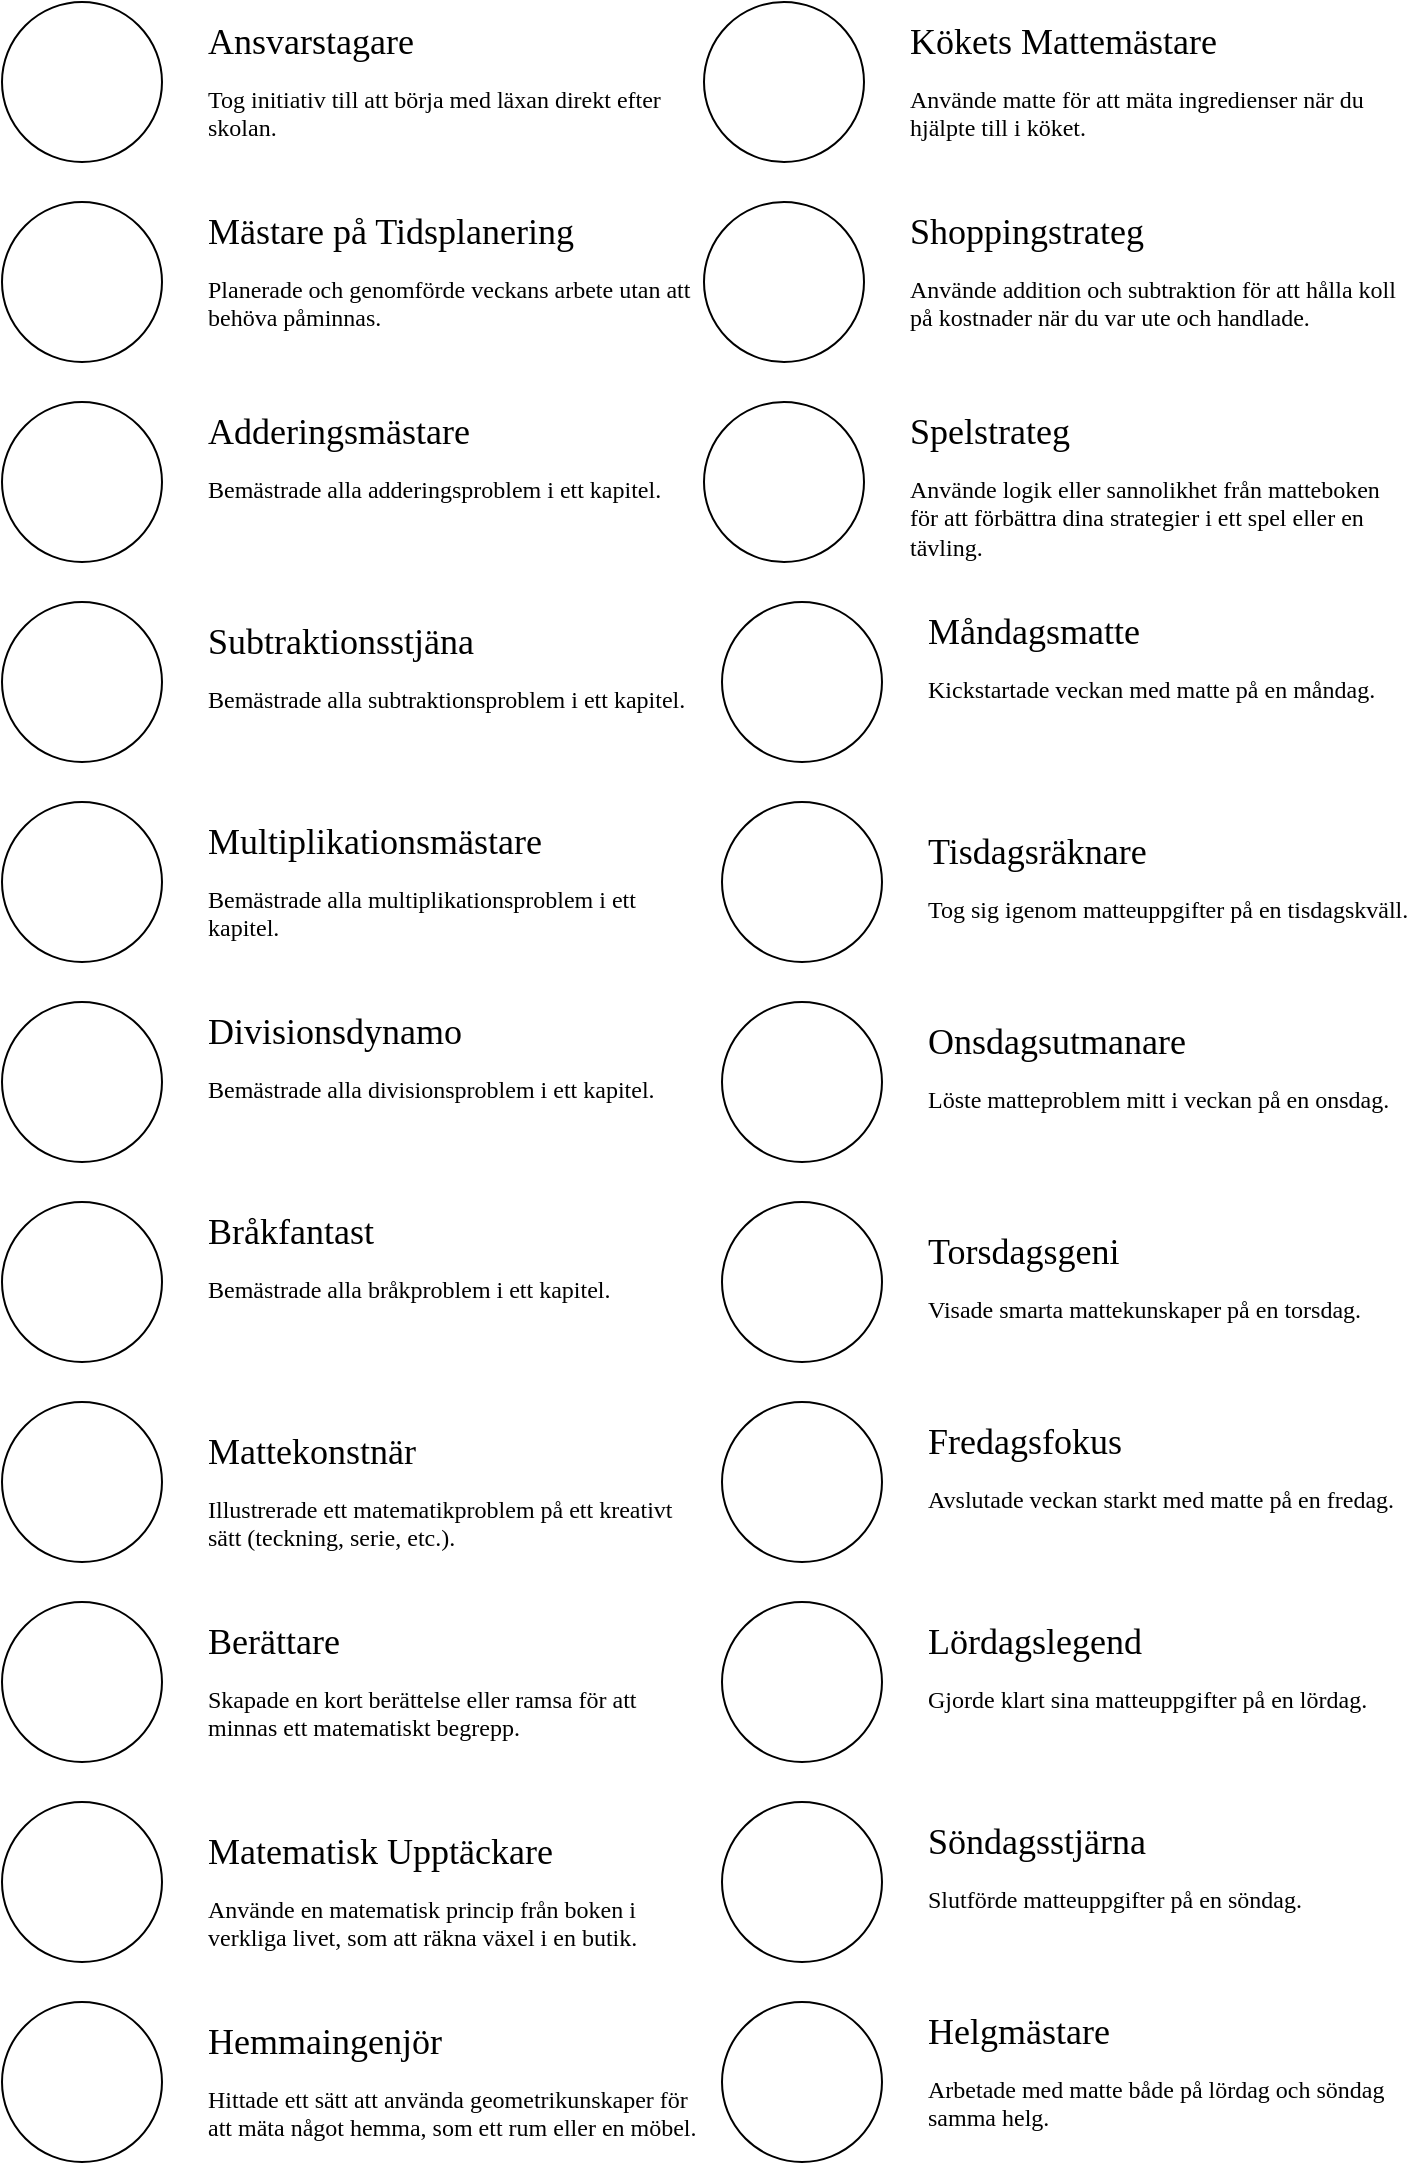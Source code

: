 <mxfile version="24.7.8">
  <diagram name="Page-1" id="vUajI5pDDpHhyEbEt2M-">
    <mxGraphModel dx="2440" dy="1221" grid="1" gridSize="10" guides="1" tooltips="1" connect="1" arrows="1" fold="1" page="1" pageScale="1" pageWidth="827" pageHeight="1169" math="0" shadow="0">
      <root>
        <mxCell id="0" />
        <mxCell id="1" parent="0" />
        <mxCell id="l0hJV1KPmtoJcpVpHHSA-17" value="" style="ellipse;whiteSpace=wrap;html=1;aspect=fixed;" parent="1" vertex="1">
          <mxGeometry x="391" y="40" width="80" height="80" as="geometry" />
        </mxCell>
        <mxCell id="l0hJV1KPmtoJcpVpHHSA-18" value="Kökets Mattemästare" style="text;html=1;align=left;verticalAlign=middle;whiteSpace=wrap;rounded=0;fontFamily=Comic Sans MS;fontSize=18;" parent="1" vertex="1">
          <mxGeometry x="492" y="45" width="230" height="30" as="geometry" />
        </mxCell>
        <mxCell id="l0hJV1KPmtoJcpVpHHSA-19" value="Använde matte för att mäta ingredienser när du hjälpte till i köket." style="text;whiteSpace=wrap;html=1;fontFamily=Comic Sans MS;" parent="1" vertex="1">
          <mxGeometry x="492" y="75" width="250" height="40" as="geometry" />
        </mxCell>
        <mxCell id="l0hJV1KPmtoJcpVpHHSA-20" value="" style="ellipse;whiteSpace=wrap;html=1;aspect=fixed;" parent="1" vertex="1">
          <mxGeometry x="391" y="140" width="80" height="80" as="geometry" />
        </mxCell>
        <mxCell id="l0hJV1KPmtoJcpVpHHSA-21" value="Shoppingstrateg" style="text;html=1;align=left;verticalAlign=middle;whiteSpace=wrap;rounded=0;fontFamily=Comic Sans MS;fontSize=18;" parent="1" vertex="1">
          <mxGeometry x="492" y="140" width="230" height="30" as="geometry" />
        </mxCell>
        <mxCell id="l0hJV1KPmtoJcpVpHHSA-22" value="Använde addition och subtraktion för att hålla koll på kostnader när du var ute och handlade." style="text;whiteSpace=wrap;html=1;fontFamily=Comic Sans MS;" parent="1" vertex="1">
          <mxGeometry x="492" y="170" width="250" height="40" as="geometry" />
        </mxCell>
        <mxCell id="l0hJV1KPmtoJcpVpHHSA-23" value="" style="ellipse;whiteSpace=wrap;html=1;aspect=fixed;" parent="1" vertex="1">
          <mxGeometry x="391" y="240" width="80" height="80" as="geometry" />
        </mxCell>
        <mxCell id="l0hJV1KPmtoJcpVpHHSA-24" value="Spelstrateg" style="text;html=1;align=left;verticalAlign=middle;whiteSpace=wrap;rounded=0;fontFamily=Comic Sans MS;fontSize=18;" parent="1" vertex="1">
          <mxGeometry x="492" y="240" width="230" height="30" as="geometry" />
        </mxCell>
        <mxCell id="l0hJV1KPmtoJcpVpHHSA-25" value="Använde logik eller sannolikhet från matteboken för att förbättra dina strategier i ett spel eller en tävling." style="text;whiteSpace=wrap;html=1;fontFamily=Comic Sans MS;" parent="1" vertex="1">
          <mxGeometry x="492" y="270" width="250" height="40" as="geometry" />
        </mxCell>
        <mxCell id="l0hJV1KPmtoJcpVpHHSA-26" value="" style="ellipse;whiteSpace=wrap;html=1;aspect=fixed;" parent="1" vertex="1">
          <mxGeometry x="400" y="840" width="80" height="80" as="geometry" />
        </mxCell>
        <mxCell id="l0hJV1KPmtoJcpVpHHSA-27" value="Lördagslegend" style="text;html=1;align=left;verticalAlign=middle;whiteSpace=wrap;rounded=0;fontFamily=Comic Sans MS;fontSize=18;" parent="1" vertex="1">
          <mxGeometry x="501" y="845" width="230" height="30" as="geometry" />
        </mxCell>
        <mxCell id="l0hJV1KPmtoJcpVpHHSA-28" value="Gjorde klart sina matteuppgifter på en lördag." style="text;whiteSpace=wrap;html=1;fontFamily=Comic Sans MS;" parent="1" vertex="1">
          <mxGeometry x="501" y="875" width="250" height="40" as="geometry" />
        </mxCell>
        <mxCell id="l0hJV1KPmtoJcpVpHHSA-29" value="" style="ellipse;whiteSpace=wrap;html=1;aspect=fixed;" parent="1" vertex="1">
          <mxGeometry x="400" y="940" width="80" height="80" as="geometry" />
        </mxCell>
        <mxCell id="l0hJV1KPmtoJcpVpHHSA-30" value="Söndagsstjärna" style="text;html=1;align=left;verticalAlign=middle;whiteSpace=wrap;rounded=0;fontFamily=Comic Sans MS;fontSize=18;" parent="1" vertex="1">
          <mxGeometry x="501" y="945" width="230" height="30" as="geometry" />
        </mxCell>
        <mxCell id="l0hJV1KPmtoJcpVpHHSA-31" value="Slutförde matteuppgifter på en söndag." style="text;whiteSpace=wrap;html=1;fontFamily=Comic Sans MS;" parent="1" vertex="1">
          <mxGeometry x="501" y="975" width="250" height="40" as="geometry" />
        </mxCell>
        <mxCell id="l0hJV1KPmtoJcpVpHHSA-50" value="" style="ellipse;whiteSpace=wrap;html=1;aspect=fixed;" parent="1" vertex="1">
          <mxGeometry x="400" y="1040" width="80" height="80" as="geometry" />
        </mxCell>
        <mxCell id="l0hJV1KPmtoJcpVpHHSA-51" value="Helgmästare" style="text;html=1;align=left;verticalAlign=middle;whiteSpace=wrap;rounded=0;fontFamily=Comic Sans MS;fontSize=18;" parent="1" vertex="1">
          <mxGeometry x="501" y="1040" width="230" height="30" as="geometry" />
        </mxCell>
        <mxCell id="l0hJV1KPmtoJcpVpHHSA-52" value="Arbetade med matte både på lördag och söndag samma helg." style="text;whiteSpace=wrap;html=1;fontFamily=Comic Sans MS;" parent="1" vertex="1">
          <mxGeometry x="501" y="1070" width="250" height="40" as="geometry" />
        </mxCell>
        <mxCell id="l0hJV1KPmtoJcpVpHHSA-53" value="" style="ellipse;whiteSpace=wrap;html=1;aspect=fixed;" parent="1" vertex="1">
          <mxGeometry x="400" y="340" width="80" height="80" as="geometry" />
        </mxCell>
        <mxCell id="l0hJV1KPmtoJcpVpHHSA-54" value="Måndagsmatte" style="text;html=1;align=left;verticalAlign=middle;whiteSpace=wrap;rounded=0;fontFamily=Comic Sans MS;fontSize=18;" parent="1" vertex="1">
          <mxGeometry x="501" y="340" width="230" height="30" as="geometry" />
        </mxCell>
        <mxCell id="l0hJV1KPmtoJcpVpHHSA-55" value="Kickstartade veckan med matte på en måndag." style="text;whiteSpace=wrap;html=1;fontFamily=Comic Sans MS;" parent="1" vertex="1">
          <mxGeometry x="501" y="370" width="250" height="40" as="geometry" />
        </mxCell>
        <mxCell id="l0hJV1KPmtoJcpVpHHSA-56" value="" style="ellipse;whiteSpace=wrap;html=1;aspect=fixed;" parent="1" vertex="1">
          <mxGeometry x="400" y="440" width="80" height="80" as="geometry" />
        </mxCell>
        <mxCell id="l0hJV1KPmtoJcpVpHHSA-57" value="Tisdagsräknare" style="text;html=1;align=left;verticalAlign=middle;whiteSpace=wrap;rounded=0;fontFamily=Comic Sans MS;fontSize=18;" parent="1" vertex="1">
          <mxGeometry x="501" y="450" width="230" height="30" as="geometry" />
        </mxCell>
        <mxCell id="l0hJV1KPmtoJcpVpHHSA-58" value="Tog sig igenom matteuppgifter på en tisdagskväll." style="text;whiteSpace=wrap;html=1;fontFamily=Comic Sans MS;" parent="1" vertex="1">
          <mxGeometry x="501" y="480" width="250" height="40" as="geometry" />
        </mxCell>
        <mxCell id="l0hJV1KPmtoJcpVpHHSA-59" value="" style="ellipse;whiteSpace=wrap;html=1;aspect=fixed;" parent="1" vertex="1">
          <mxGeometry x="400" y="540" width="80" height="80" as="geometry" />
        </mxCell>
        <mxCell id="l0hJV1KPmtoJcpVpHHSA-60" value="Onsdagsutmanare" style="text;html=1;align=left;verticalAlign=middle;whiteSpace=wrap;rounded=0;fontFamily=Comic Sans MS;fontSize=18;" parent="1" vertex="1">
          <mxGeometry x="501" y="545" width="230" height="30" as="geometry" />
        </mxCell>
        <mxCell id="l0hJV1KPmtoJcpVpHHSA-61" value="Löste matteproblem mitt i veckan på en onsdag." style="text;whiteSpace=wrap;html=1;fontFamily=Comic Sans MS;" parent="1" vertex="1">
          <mxGeometry x="501" y="575" width="250" height="40" as="geometry" />
        </mxCell>
        <mxCell id="l0hJV1KPmtoJcpVpHHSA-66" value="" style="ellipse;whiteSpace=wrap;html=1;aspect=fixed;" parent="1" vertex="1">
          <mxGeometry x="400" y="640" width="80" height="80" as="geometry" />
        </mxCell>
        <mxCell id="l0hJV1KPmtoJcpVpHHSA-67" value="Torsdagsgeni" style="text;html=1;align=left;verticalAlign=middle;whiteSpace=wrap;rounded=0;fontFamily=Comic Sans MS;fontSize=18;" parent="1" vertex="1">
          <mxGeometry x="501" y="650" width="230" height="30" as="geometry" />
        </mxCell>
        <mxCell id="l0hJV1KPmtoJcpVpHHSA-68" value="Visade smarta mattekunskaper på en torsdag." style="text;whiteSpace=wrap;html=1;fontFamily=Comic Sans MS;" parent="1" vertex="1">
          <mxGeometry x="501" y="680" width="250" height="40" as="geometry" />
        </mxCell>
        <mxCell id="l0hJV1KPmtoJcpVpHHSA-69" value="" style="ellipse;whiteSpace=wrap;html=1;aspect=fixed;" parent="1" vertex="1">
          <mxGeometry x="400" y="740" width="80" height="80" as="geometry" />
        </mxCell>
        <mxCell id="l0hJV1KPmtoJcpVpHHSA-70" value="Fredagsfokus" style="text;html=1;align=left;verticalAlign=middle;whiteSpace=wrap;rounded=0;fontFamily=Comic Sans MS;fontSize=18;" parent="1" vertex="1">
          <mxGeometry x="501" y="745" width="230" height="30" as="geometry" />
        </mxCell>
        <mxCell id="l0hJV1KPmtoJcpVpHHSA-71" value="Avslutade veckan starkt med matte på en fredag." style="text;whiteSpace=wrap;html=1;fontFamily=Comic Sans MS;" parent="1" vertex="1">
          <mxGeometry x="501" y="775" width="250" height="40" as="geometry" />
        </mxCell>
        <mxCell id="z0C9eydMuJV_6HZoIffj-1" value="" style="ellipse;whiteSpace=wrap;html=1;aspect=fixed;" vertex="1" parent="1">
          <mxGeometry x="40" y="40" width="80" height="80" as="geometry" />
        </mxCell>
        <mxCell id="z0C9eydMuJV_6HZoIffj-2" value="Ansvarstagare" style="text;html=1;align=left;verticalAlign=middle;whiteSpace=wrap;rounded=0;fontFamily=Comic Sans MS;fontSize=18;" vertex="1" parent="1">
          <mxGeometry x="141" y="45" width="230" height="30" as="geometry" />
        </mxCell>
        <mxCell id="z0C9eydMuJV_6HZoIffj-3" value="Tog initiativ till att börja med läxan direkt efter skolan." style="text;whiteSpace=wrap;html=1;fontFamily=Comic Sans MS;" vertex="1" parent="1">
          <mxGeometry x="141" y="75" width="250" height="40" as="geometry" />
        </mxCell>
        <mxCell id="z0C9eydMuJV_6HZoIffj-4" value="" style="ellipse;whiteSpace=wrap;html=1;aspect=fixed;" vertex="1" parent="1">
          <mxGeometry x="40" y="140" width="80" height="80" as="geometry" />
        </mxCell>
        <mxCell id="z0C9eydMuJV_6HZoIffj-5" value="Mästare på Tidsplanering" style="text;html=1;align=left;verticalAlign=middle;whiteSpace=wrap;rounded=0;fontFamily=Comic Sans MS;fontSize=18;" vertex="1" parent="1">
          <mxGeometry x="141" y="140" width="230" height="30" as="geometry" />
        </mxCell>
        <mxCell id="z0C9eydMuJV_6HZoIffj-6" value="Planerade och genomförde veckans arbete utan att behöva påminnas." style="text;whiteSpace=wrap;html=1;fontFamily=Comic Sans MS;" vertex="1" parent="1">
          <mxGeometry x="141" y="170" width="250" height="40" as="geometry" />
        </mxCell>
        <mxCell id="z0C9eydMuJV_6HZoIffj-7" value="" style="ellipse;whiteSpace=wrap;html=1;aspect=fixed;" vertex="1" parent="1">
          <mxGeometry x="40" y="240" width="80" height="80" as="geometry" />
        </mxCell>
        <mxCell id="z0C9eydMuJV_6HZoIffj-8" value="Adderingsmästare" style="text;html=1;align=left;verticalAlign=middle;whiteSpace=wrap;rounded=0;fontFamily=Comic Sans MS;fontSize=18;" vertex="1" parent="1">
          <mxGeometry x="141" y="240" width="230" height="30" as="geometry" />
        </mxCell>
        <mxCell id="z0C9eydMuJV_6HZoIffj-9" value="Bemästrade alla adderingsproblem i ett kapitel." style="text;whiteSpace=wrap;html=1;fontFamily=Comic Sans MS;" vertex="1" parent="1">
          <mxGeometry x="141" y="270" width="250" height="40" as="geometry" />
        </mxCell>
        <mxCell id="z0C9eydMuJV_6HZoIffj-10" value="" style="ellipse;whiteSpace=wrap;html=1;aspect=fixed;" vertex="1" parent="1">
          <mxGeometry x="40" y="340" width="80" height="80" as="geometry" />
        </mxCell>
        <mxCell id="z0C9eydMuJV_6HZoIffj-11" value="Subtraktionsstjäna" style="text;html=1;align=left;verticalAlign=middle;whiteSpace=wrap;rounded=0;fontFamily=Comic Sans MS;fontSize=18;" vertex="1" parent="1">
          <mxGeometry x="141" y="345" width="230" height="30" as="geometry" />
        </mxCell>
        <mxCell id="z0C9eydMuJV_6HZoIffj-12" value="Bemästrade alla subtraktionsproblem i ett kapitel." style="text;whiteSpace=wrap;html=1;fontFamily=Comic Sans MS;" vertex="1" parent="1">
          <mxGeometry x="141" y="375" width="250" height="40" as="geometry" />
        </mxCell>
        <mxCell id="z0C9eydMuJV_6HZoIffj-13" value="" style="ellipse;whiteSpace=wrap;html=1;aspect=fixed;" vertex="1" parent="1">
          <mxGeometry x="40" y="440" width="80" height="80" as="geometry" />
        </mxCell>
        <mxCell id="z0C9eydMuJV_6HZoIffj-14" value="Multiplikationsmästare" style="text;html=1;align=left;verticalAlign=middle;whiteSpace=wrap;rounded=0;fontFamily=Comic Sans MS;fontSize=18;" vertex="1" parent="1">
          <mxGeometry x="141" y="445" width="230" height="30" as="geometry" />
        </mxCell>
        <mxCell id="z0C9eydMuJV_6HZoIffj-15" value="Bemästrade alla multiplikationsproblem i ett kapitel." style="text;whiteSpace=wrap;html=1;fontFamily=Comic Sans MS;" vertex="1" parent="1">
          <mxGeometry x="141" y="475" width="250" height="40" as="geometry" />
        </mxCell>
        <mxCell id="z0C9eydMuJV_6HZoIffj-16" value="" style="ellipse;whiteSpace=wrap;html=1;aspect=fixed;" vertex="1" parent="1">
          <mxGeometry x="40" y="540" width="80" height="80" as="geometry" />
        </mxCell>
        <mxCell id="z0C9eydMuJV_6HZoIffj-17" value="Divisionsdynamo" style="text;html=1;align=left;verticalAlign=middle;whiteSpace=wrap;rounded=0;fontFamily=Comic Sans MS;fontSize=18;" vertex="1" parent="1">
          <mxGeometry x="141" y="540" width="230" height="30" as="geometry" />
        </mxCell>
        <mxCell id="z0C9eydMuJV_6HZoIffj-18" value="Bemästrade alla divisionsproblem i ett kapitel." style="text;whiteSpace=wrap;html=1;fontFamily=Comic Sans MS;" vertex="1" parent="1">
          <mxGeometry x="141" y="570" width="250" height="40" as="geometry" />
        </mxCell>
        <mxCell id="z0C9eydMuJV_6HZoIffj-19" value="" style="ellipse;whiteSpace=wrap;html=1;aspect=fixed;" vertex="1" parent="1">
          <mxGeometry x="40" y="640" width="80" height="80" as="geometry" />
        </mxCell>
        <mxCell id="z0C9eydMuJV_6HZoIffj-20" value="Bråkfantast" style="text;html=1;align=left;verticalAlign=middle;whiteSpace=wrap;rounded=0;fontFamily=Comic Sans MS;fontSize=18;" vertex="1" parent="1">
          <mxGeometry x="141" y="640" width="230" height="30" as="geometry" />
        </mxCell>
        <mxCell id="z0C9eydMuJV_6HZoIffj-21" value="Bemästrade alla bråkproblem i ett kapitel." style="text;whiteSpace=wrap;html=1;fontFamily=Comic Sans MS;" vertex="1" parent="1">
          <mxGeometry x="141" y="670" width="250" height="40" as="geometry" />
        </mxCell>
        <mxCell id="z0C9eydMuJV_6HZoIffj-22" value="" style="ellipse;whiteSpace=wrap;html=1;aspect=fixed;" vertex="1" parent="1">
          <mxGeometry x="40" y="740" width="80" height="80" as="geometry" />
        </mxCell>
        <mxCell id="z0C9eydMuJV_6HZoIffj-23" value="Mattekonstnär" style="text;html=1;align=left;verticalAlign=middle;whiteSpace=wrap;rounded=0;fontFamily=Comic Sans MS;fontSize=18;" vertex="1" parent="1">
          <mxGeometry x="141" y="750" width="230" height="30" as="geometry" />
        </mxCell>
        <mxCell id="z0C9eydMuJV_6HZoIffj-24" value="Illustrerade ett matematikproblem på ett kreativt sätt (teckning, serie, etc.)." style="text;whiteSpace=wrap;html=1;fontFamily=Comic Sans MS;" vertex="1" parent="1">
          <mxGeometry x="141" y="780" width="250" height="40" as="geometry" />
        </mxCell>
        <mxCell id="z0C9eydMuJV_6HZoIffj-25" value="" style="ellipse;whiteSpace=wrap;html=1;aspect=fixed;" vertex="1" parent="1">
          <mxGeometry x="40" y="840" width="80" height="80" as="geometry" />
        </mxCell>
        <mxCell id="z0C9eydMuJV_6HZoIffj-26" value="Berättare" style="text;html=1;align=left;verticalAlign=middle;whiteSpace=wrap;rounded=0;fontFamily=Comic Sans MS;fontSize=18;" vertex="1" parent="1">
          <mxGeometry x="141" y="845" width="230" height="30" as="geometry" />
        </mxCell>
        <mxCell id="z0C9eydMuJV_6HZoIffj-27" value="Skapade en kort berättelse eller ramsa för att minnas ett matematiskt begrepp." style="text;whiteSpace=wrap;html=1;fontFamily=Comic Sans MS;" vertex="1" parent="1">
          <mxGeometry x="141" y="875" width="250" height="40" as="geometry" />
        </mxCell>
        <mxCell id="z0C9eydMuJV_6HZoIffj-28" value="" style="ellipse;whiteSpace=wrap;html=1;aspect=fixed;" vertex="1" parent="1">
          <mxGeometry x="40" y="940" width="80" height="80" as="geometry" />
        </mxCell>
        <mxCell id="z0C9eydMuJV_6HZoIffj-29" value="Matematisk Upptäckare" style="text;html=1;align=left;verticalAlign=middle;whiteSpace=wrap;rounded=0;fontFamily=Comic Sans MS;fontSize=18;" vertex="1" parent="1">
          <mxGeometry x="141" y="950" width="230" height="30" as="geometry" />
        </mxCell>
        <mxCell id="z0C9eydMuJV_6HZoIffj-30" value="Använde en matematisk princip från boken i verkliga livet, som att räkna växel i en butik." style="text;whiteSpace=wrap;html=1;fontFamily=Comic Sans MS;" vertex="1" parent="1">
          <mxGeometry x="141" y="980" width="250" height="40" as="geometry" />
        </mxCell>
        <mxCell id="z0C9eydMuJV_6HZoIffj-31" value="" style="ellipse;whiteSpace=wrap;html=1;aspect=fixed;" vertex="1" parent="1">
          <mxGeometry x="40" y="1040" width="80" height="80" as="geometry" />
        </mxCell>
        <mxCell id="z0C9eydMuJV_6HZoIffj-32" value="Hemmaingenjör" style="text;html=1;align=left;verticalAlign=middle;whiteSpace=wrap;rounded=0;fontFamily=Comic Sans MS;fontSize=18;" vertex="1" parent="1">
          <mxGeometry x="141" y="1045" width="230" height="30" as="geometry" />
        </mxCell>
        <mxCell id="z0C9eydMuJV_6HZoIffj-33" value="Hittade ett sätt att använda geometrikunskaper för att mäta något hemma, som ett rum eller en möbel." style="text;whiteSpace=wrap;html=1;fontFamily=Comic Sans MS;" vertex="1" parent="1">
          <mxGeometry x="141" y="1075" width="250" height="40" as="geometry" />
        </mxCell>
      </root>
    </mxGraphModel>
  </diagram>
</mxfile>
